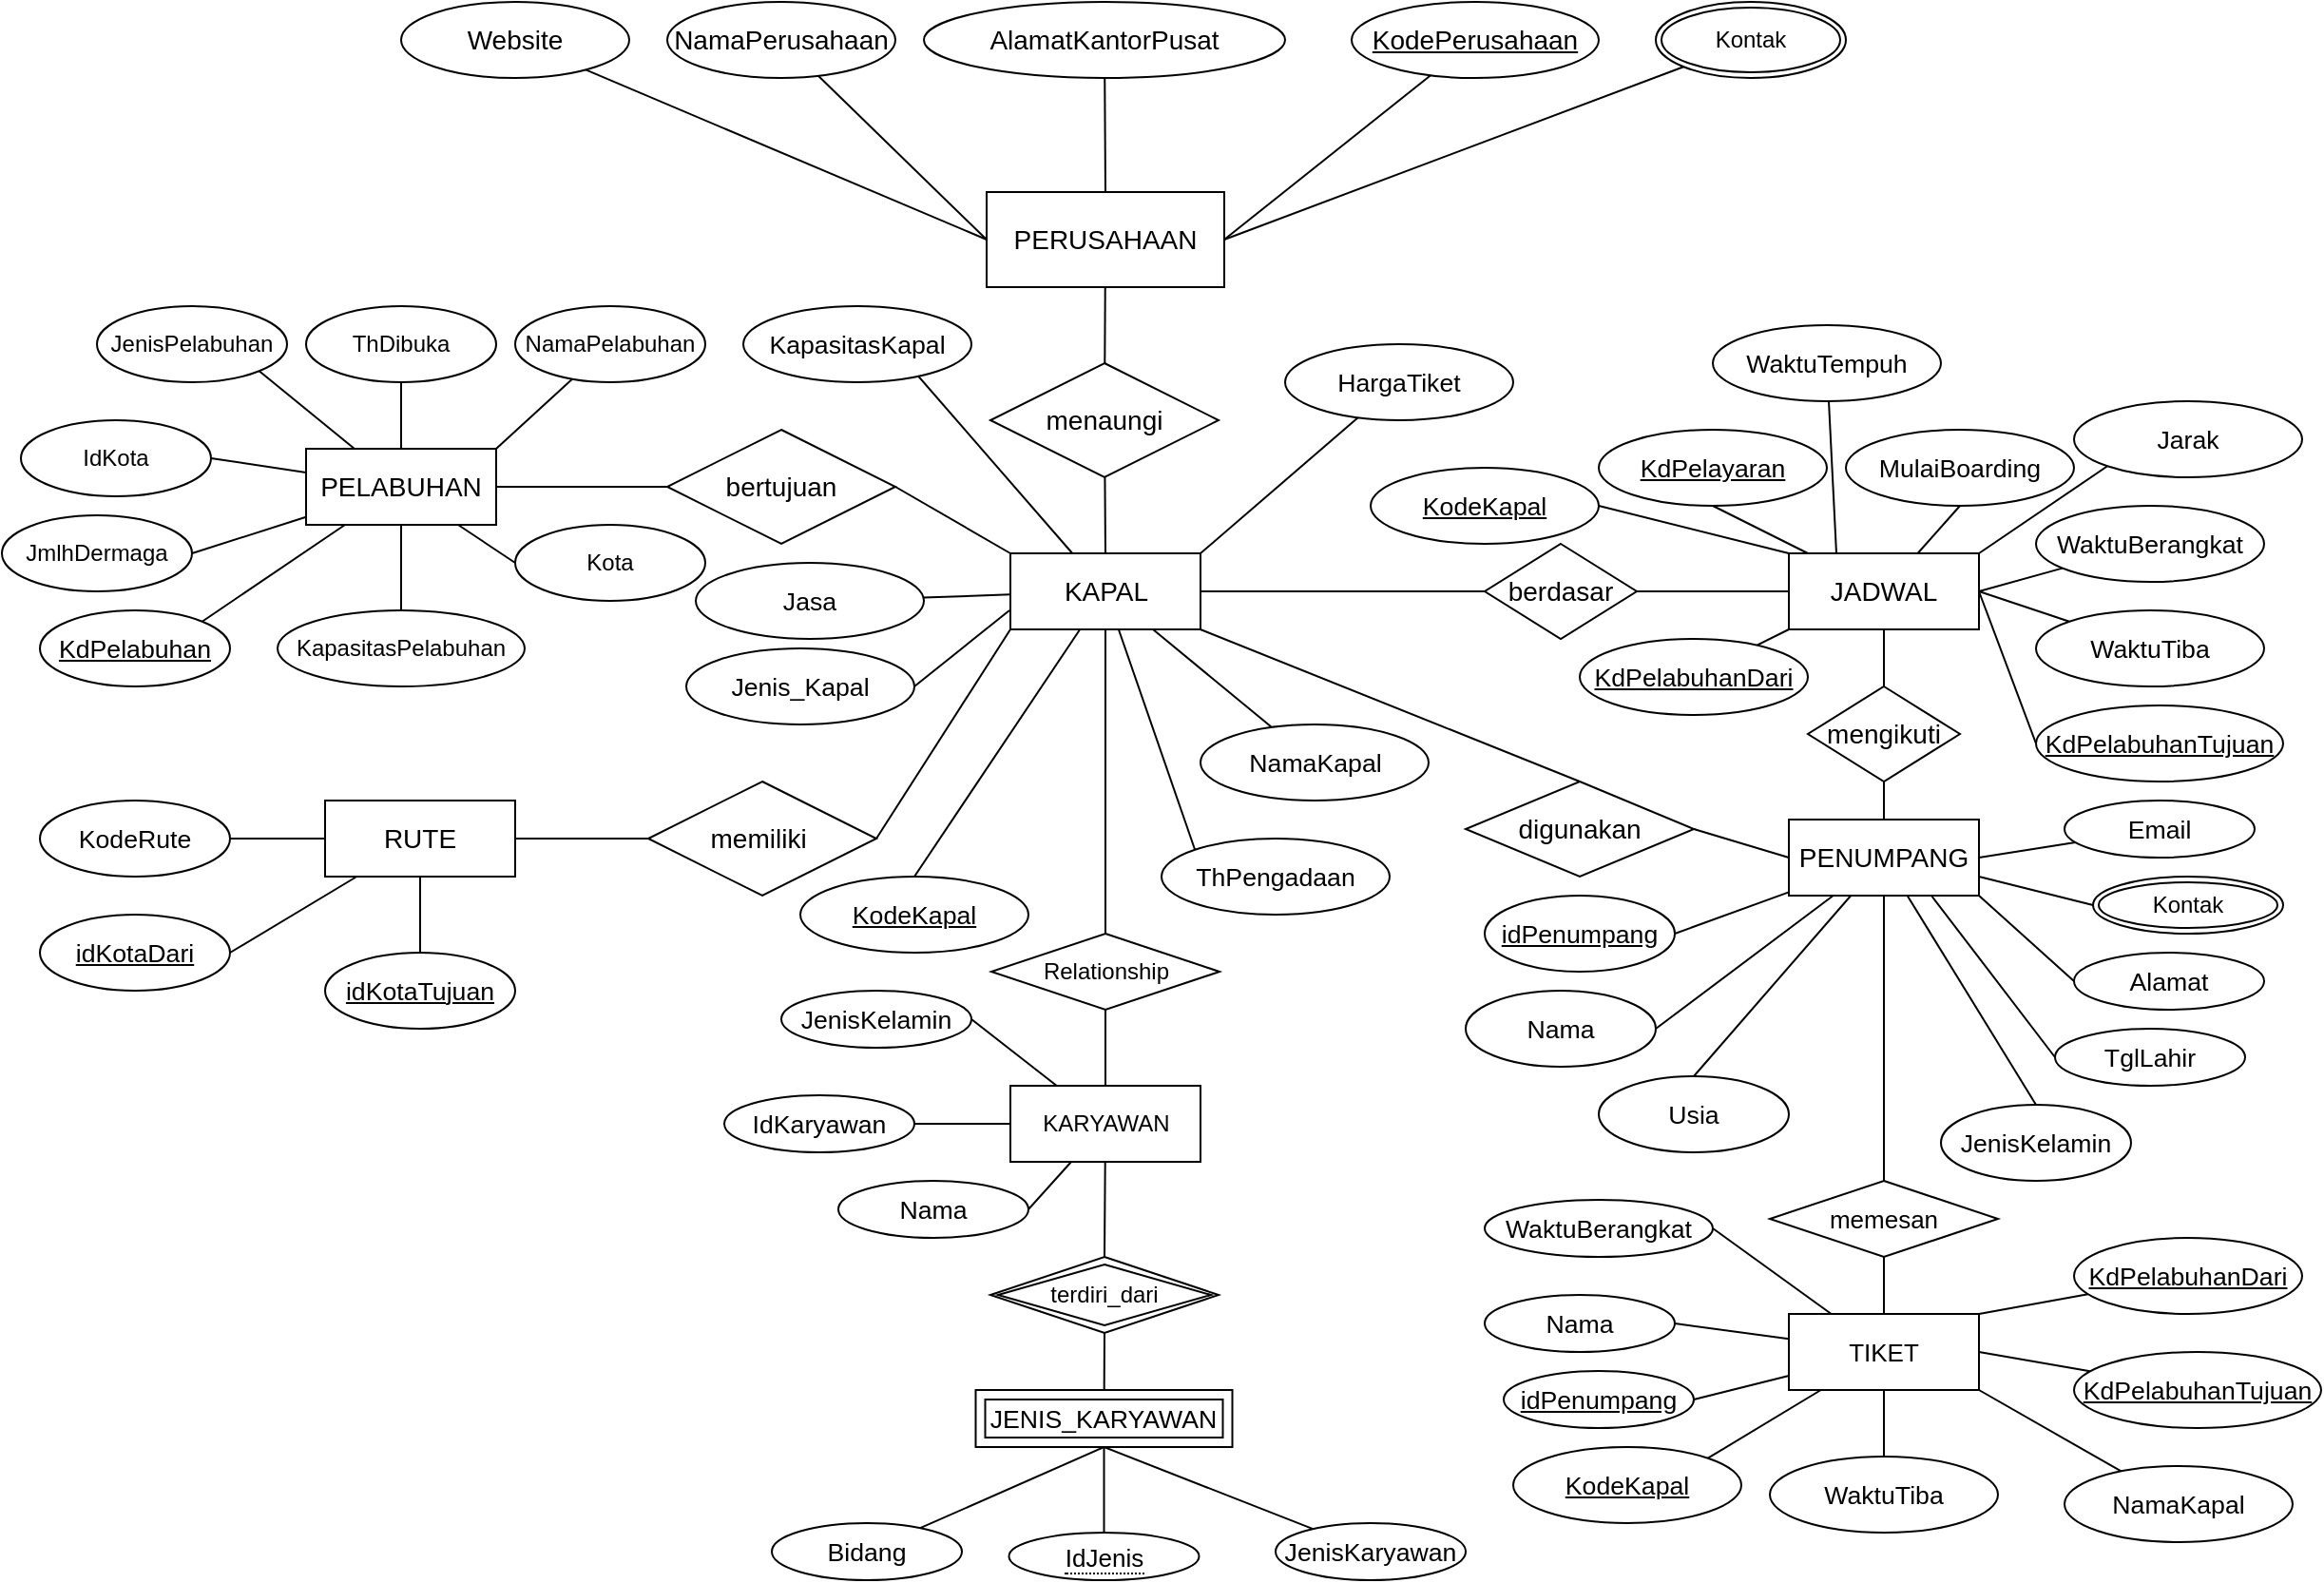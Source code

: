 <mxfile version="15.5.9" type="google"><diagram id="R2lEEEUBdFMjLlhIrx00" name="Page-1"><mxGraphModel dx="1221" dy="681" grid="1" gridSize="10" guides="1" tooltips="1" connect="1" arrows="1" fold="1" page="1" pageScale="1" pageWidth="1600" pageHeight="900" math="0" shadow="0" extFonts="Permanent Marker^https://fonts.googleapis.com/css?family=Permanent+Marker"><root><mxCell id="0"/><mxCell id="1" parent="0"/><mxCell id="ZtiYp44dpk-Gx6rcu0-6-1" value="&lt;font style=&quot;font-size: 14px&quot;&gt;PERUSAHAAN&lt;/font&gt;" style="rounded=0;whiteSpace=wrap;html=1;" parent="1" vertex="1"><mxGeometry x="738" y="160" width="125" height="50" as="geometry"/></mxCell><mxCell id="ZtiYp44dpk-Gx6rcu0-6-23" style="edgeStyle=none;rounded=0;orthogonalLoop=1;jettySize=auto;html=1;entryX=0;entryY=0.5;entryDx=0;entryDy=0;fontSize=14;endArrow=none;endFill=0;" parent="1" source="ZtiYp44dpk-Gx6rcu0-6-3" target="ZtiYp44dpk-Gx6rcu0-6-1" edge="1"><mxGeometry relative="1" as="geometry"/></mxCell><mxCell id="ZtiYp44dpk-Gx6rcu0-6-3" value="NamaPerusahaan" style="ellipse;whiteSpace=wrap;html=1;align=center;fontSize=14;" parent="1" vertex="1"><mxGeometry x="570" y="60" width="120" height="40" as="geometry"/></mxCell><mxCell id="ZtiYp44dpk-Gx6rcu0-6-24" style="edgeStyle=none;rounded=0;orthogonalLoop=1;jettySize=auto;html=1;entryX=0.5;entryY=0;entryDx=0;entryDy=0;fontSize=14;endArrow=none;endFill=0;" parent="1" source="ZtiYp44dpk-Gx6rcu0-6-4" target="ZtiYp44dpk-Gx6rcu0-6-1" edge="1"><mxGeometry relative="1" as="geometry"/></mxCell><mxCell id="ZtiYp44dpk-Gx6rcu0-6-4" value="AlamatKantorPusat" style="ellipse;whiteSpace=wrap;html=1;align=center;fontSize=14;" parent="1" vertex="1"><mxGeometry x="705" y="60" width="190" height="40" as="geometry"/></mxCell><mxCell id="ZtiYp44dpk-Gx6rcu0-6-22" style="edgeStyle=none;rounded=0;orthogonalLoop=1;jettySize=auto;html=1;entryX=0;entryY=0.5;entryDx=0;entryDy=0;fontSize=14;endArrow=none;endFill=0;" parent="1" source="ZtiYp44dpk-Gx6rcu0-6-7" target="ZtiYp44dpk-Gx6rcu0-6-1" edge="1"><mxGeometry relative="1" as="geometry"/></mxCell><mxCell id="ZtiYp44dpk-Gx6rcu0-6-7" value="Website" style="ellipse;whiteSpace=wrap;html=1;align=center;fontSize=14;" parent="1" vertex="1"><mxGeometry x="430" y="60" width="120" height="40" as="geometry"/></mxCell><mxCell id="R66k9_9Ca0j4RghHPbbb-3" style="rounded=0;orthogonalLoop=1;jettySize=auto;html=1;entryX=1;entryY=0.5;entryDx=0;entryDy=0;endArrow=none;endFill=0;exitX=0;exitY=1;exitDx=0;exitDy=0;" edge="1" parent="1" source="R66k9_9Ca0j4RghHPbbb-89" target="ZtiYp44dpk-Gx6rcu0-6-1"><mxGeometry relative="1" as="geometry"><mxPoint x="1091.236" y="95.266" as="sourcePoint"/></mxGeometry></mxCell><mxCell id="ZtiYp44dpk-Gx6rcu0-6-28" style="edgeStyle=none;rounded=0;orthogonalLoop=1;jettySize=auto;html=1;entryX=1;entryY=0.5;entryDx=0;entryDy=0;fontSize=14;endArrow=none;endFill=0;" parent="1" source="ZtiYp44dpk-Gx6rcu0-6-12" target="ZtiYp44dpk-Gx6rcu0-6-1" edge="1"><mxGeometry relative="1" as="geometry"/></mxCell><mxCell id="ZtiYp44dpk-Gx6rcu0-6-12" value="KodePerusahaan" style="ellipse;whiteSpace=wrap;html=1;align=center;fontStyle=4;fontSize=14;" parent="1" vertex="1"><mxGeometry x="930" y="60" width="130" height="40" as="geometry"/></mxCell><mxCell id="ZtiYp44dpk-Gx6rcu0-6-30" value="" style="edgeStyle=none;rounded=0;orthogonalLoop=1;jettySize=auto;html=1;fontSize=14;endArrow=none;endFill=0;" parent="1" source="ZtiYp44dpk-Gx6rcu0-6-29" target="ZtiYp44dpk-Gx6rcu0-6-1" edge="1"><mxGeometry relative="1" as="geometry"/></mxCell><mxCell id="ZtiYp44dpk-Gx6rcu0-6-32" style="edgeStyle=none;rounded=0;orthogonalLoop=1;jettySize=auto;html=1;entryX=0.5;entryY=0;entryDx=0;entryDy=0;fontSize=14;endArrow=none;endFill=0;" parent="1" source="ZtiYp44dpk-Gx6rcu0-6-29" target="ZtiYp44dpk-Gx6rcu0-6-31" edge="1"><mxGeometry relative="1" as="geometry"/></mxCell><mxCell id="ZtiYp44dpk-Gx6rcu0-6-29" value="menaungi" style="shape=rhombus;perimeter=rhombusPerimeter;whiteSpace=wrap;html=1;align=center;fontSize=14;" parent="1" vertex="1"><mxGeometry x="740" y="250" width="120" height="60" as="geometry"/></mxCell><mxCell id="ZtiYp44dpk-Gx6rcu0-6-45" value="" style="edgeStyle=none;rounded=0;orthogonalLoop=1;jettySize=auto;html=1;fontSize=14;endArrow=none;endFill=0;" parent="1" source="ZtiYp44dpk-Gx6rcu0-6-31" target="ZtiYp44dpk-Gx6rcu0-6-44" edge="1"><mxGeometry relative="1" as="geometry"/></mxCell><mxCell id="ZtiYp44dpk-Gx6rcu0-6-51" style="edgeStyle=none;rounded=0;orthogonalLoop=1;jettySize=auto;html=1;entryX=1;entryY=0.5;entryDx=0;entryDy=0;fontSize=14;endArrow=none;endFill=0;exitX=0;exitY=0;exitDx=0;exitDy=0;" parent="1" source="ZtiYp44dpk-Gx6rcu0-6-31" target="ZtiYp44dpk-Gx6rcu0-6-49" edge="1"><mxGeometry relative="1" as="geometry"/></mxCell><mxCell id="ZtiYp44dpk-Gx6rcu0-6-60" style="edgeStyle=none;rounded=0;orthogonalLoop=1;jettySize=auto;html=1;fontSize=14;endArrow=none;endFill=0;entryX=1;entryY=0.5;entryDx=0;entryDy=0;exitX=0;exitY=1;exitDx=0;exitDy=0;" parent="1" source="ZtiYp44dpk-Gx6rcu0-6-31" target="ZtiYp44dpk-Gx6rcu0-6-59" edge="1"><mxGeometry relative="1" as="geometry"/></mxCell><mxCell id="R66k9_9Ca0j4RghHPbbb-81" style="edgeStyle=none;rounded=0;orthogonalLoop=1;jettySize=auto;html=1;entryX=0.5;entryY=0;entryDx=0;entryDy=0;endArrow=none;endFill=0;" edge="1" parent="1" source="ZtiYp44dpk-Gx6rcu0-6-31" target="R66k9_9Ca0j4RghHPbbb-69"><mxGeometry relative="1" as="geometry"/></mxCell><mxCell id="R66k9_9Ca0j4RghHPbbb-83" style="edgeStyle=none;rounded=0;orthogonalLoop=1;jettySize=auto;html=1;entryX=1;entryY=0.5;entryDx=0;entryDy=0;endArrow=none;endFill=0;" edge="1" parent="1" target="R66k9_9Ca0j4RghHPbbb-73"><mxGeometry relative="1" as="geometry"><mxPoint x="750" y="380" as="sourcePoint"/></mxGeometry></mxCell><mxCell id="R66k9_9Ca0j4RghHPbbb-84" style="edgeStyle=none;rounded=0;orthogonalLoop=1;jettySize=auto;html=1;entryX=0;entryY=0;entryDx=0;entryDy=0;endArrow=none;endFill=0;" edge="1" parent="1" source="ZtiYp44dpk-Gx6rcu0-6-31" target="R66k9_9Ca0j4RghHPbbb-76"><mxGeometry relative="1" as="geometry"/></mxCell><mxCell id="R66k9_9Ca0j4RghHPbbb-85" style="edgeStyle=none;rounded=0;orthogonalLoop=1;jettySize=auto;html=1;entryX=0.5;entryY=0;entryDx=0;entryDy=0;endArrow=none;endFill=0;" edge="1" parent="1" source="ZtiYp44dpk-Gx6rcu0-6-31" target="R66k9_9Ca0j4RghHPbbb-74"><mxGeometry relative="1" as="geometry"/></mxCell><mxCell id="R66k9_9Ca0j4RghHPbbb-95" style="edgeStyle=none;rounded=0;orthogonalLoop=1;jettySize=auto;html=1;entryX=0.5;entryY=0;entryDx=0;entryDy=0;endArrow=none;endFill=0;" edge="1" parent="1" source="ZtiYp44dpk-Gx6rcu0-6-31" target="R66k9_9Ca0j4RghHPbbb-94"><mxGeometry relative="1" as="geometry"/></mxCell><mxCell id="ZtiYp44dpk-Gx6rcu0-6-31" value="KAPAL" style="whiteSpace=wrap;html=1;align=center;fontSize=14;" parent="1" vertex="1"><mxGeometry x="750.5" y="350" width="100" height="40" as="geometry"/></mxCell><mxCell id="lkzyA7LQUkiS9HpAzsOZ-3" style="edgeStyle=orthogonalEdgeStyle;rounded=0;orthogonalLoop=1;jettySize=auto;html=1;entryX=0.5;entryY=0;entryDx=0;entryDy=0;endArrow=none;endFill=0;" parent="1" source="ZtiYp44dpk-Gx6rcu0-6-33" target="lkzyA7LQUkiS9HpAzsOZ-1" edge="1"><mxGeometry relative="1" as="geometry"/></mxCell><mxCell id="R66k9_9Ca0j4RghHPbbb-34" style="edgeStyle=none;rounded=0;orthogonalLoop=1;jettySize=auto;html=1;entryX=0.5;entryY=1;entryDx=0;entryDy=0;endArrow=none;endFill=0;" edge="1" parent="1" source="ZtiYp44dpk-Gx6rcu0-6-33" target="R66k9_9Ca0j4RghHPbbb-29"><mxGeometry relative="1" as="geometry"/></mxCell><mxCell id="R66k9_9Ca0j4RghHPbbb-38" style="edgeStyle=none;rounded=0;orthogonalLoop=1;jettySize=auto;html=1;entryX=0.5;entryY=1;entryDx=0;entryDy=0;endArrow=none;endFill=0;" edge="1" parent="1" source="ZtiYp44dpk-Gx6rcu0-6-33" target="R66k9_9Ca0j4RghHPbbb-30"><mxGeometry relative="1" as="geometry"/></mxCell><mxCell id="R66k9_9Ca0j4RghHPbbb-45" style="edgeStyle=none;rounded=0;orthogonalLoop=1;jettySize=auto;html=1;endArrow=none;endFill=0;exitX=0.25;exitY=0;exitDx=0;exitDy=0;" edge="1" parent="1" source="ZtiYp44dpk-Gx6rcu0-6-33" target="R66k9_9Ca0j4RghHPbbb-44"><mxGeometry relative="1" as="geometry"/></mxCell><mxCell id="ZtiYp44dpk-Gx6rcu0-6-33" value="JADWAL" style="whiteSpace=wrap;html=1;align=center;fontSize=14;" parent="1" vertex="1"><mxGeometry x="1160" y="350" width="100" height="40" as="geometry"/></mxCell><mxCell id="ZtiYp44dpk-Gx6rcu0-6-46" style="edgeStyle=none;rounded=0;orthogonalLoop=1;jettySize=auto;html=1;entryX=0;entryY=0.5;entryDx=0;entryDy=0;fontSize=14;endArrow=none;endFill=0;" parent="1" source="ZtiYp44dpk-Gx6rcu0-6-44" target="ZtiYp44dpk-Gx6rcu0-6-33" edge="1"><mxGeometry relative="1" as="geometry"/></mxCell><mxCell id="ZtiYp44dpk-Gx6rcu0-6-44" value="berdasar" style="rhombus;whiteSpace=wrap;html=1;fontSize=14;" parent="1" vertex="1"><mxGeometry x="1000" y="345" width="80" height="50" as="geometry"/></mxCell><mxCell id="ZtiYp44dpk-Gx6rcu0-6-52" style="edgeStyle=none;rounded=0;orthogonalLoop=1;jettySize=auto;html=1;entryX=0;entryY=0.5;entryDx=0;entryDy=0;fontSize=14;endArrow=none;endFill=0;" parent="1" source="ZtiYp44dpk-Gx6rcu0-6-48" target="ZtiYp44dpk-Gx6rcu0-6-49" edge="1"><mxGeometry relative="1" as="geometry"/></mxCell><mxCell id="R66k9_9Ca0j4RghHPbbb-13" style="edgeStyle=none;rounded=0;orthogonalLoop=1;jettySize=auto;html=1;entryX=0.5;entryY=1;entryDx=0;entryDy=0;endArrow=none;endFill=0;" edge="1" parent="1" source="ZtiYp44dpk-Gx6rcu0-6-48" target="R66k9_9Ca0j4RghHPbbb-6"><mxGeometry relative="1" as="geometry"/></mxCell><mxCell id="R66k9_9Ca0j4RghHPbbb-14" style="edgeStyle=none;rounded=0;orthogonalLoop=1;jettySize=auto;html=1;entryX=1;entryY=1;entryDx=0;entryDy=0;endArrow=none;endFill=0;" edge="1" parent="1" source="ZtiYp44dpk-Gx6rcu0-6-48" target="R66k9_9Ca0j4RghHPbbb-7"><mxGeometry relative="1" as="geometry"/></mxCell><mxCell id="R66k9_9Ca0j4RghHPbbb-15" style="edgeStyle=none;rounded=0;orthogonalLoop=1;jettySize=auto;html=1;entryX=1;entryY=0.5;entryDx=0;entryDy=0;endArrow=none;endFill=0;" edge="1" parent="1" source="ZtiYp44dpk-Gx6rcu0-6-48" target="R66k9_9Ca0j4RghHPbbb-8"><mxGeometry relative="1" as="geometry"/></mxCell><mxCell id="R66k9_9Ca0j4RghHPbbb-16" style="edgeStyle=none;rounded=0;orthogonalLoop=1;jettySize=auto;html=1;entryX=1;entryY=0.5;entryDx=0;entryDy=0;endArrow=none;endFill=0;" edge="1" parent="1" source="ZtiYp44dpk-Gx6rcu0-6-48" target="R66k9_9Ca0j4RghHPbbb-9"><mxGeometry relative="1" as="geometry"/></mxCell><mxCell id="R66k9_9Ca0j4RghHPbbb-18" style="edgeStyle=none;rounded=0;orthogonalLoop=1;jettySize=auto;html=1;entryX=0;entryY=0.5;entryDx=0;entryDy=0;endArrow=none;endFill=0;" edge="1" parent="1" source="ZtiYp44dpk-Gx6rcu0-6-48" target="R66k9_9Ca0j4RghHPbbb-12"><mxGeometry relative="1" as="geometry"/></mxCell><mxCell id="R66k9_9Ca0j4RghHPbbb-21" style="edgeStyle=none;rounded=0;orthogonalLoop=1;jettySize=auto;html=1;entryX=1;entryY=0;entryDx=0;entryDy=0;endArrow=none;endFill=0;" edge="1" parent="1" source="ZtiYp44dpk-Gx6rcu0-6-48" target="R66k9_9Ca0j4RghHPbbb-20"><mxGeometry relative="1" as="geometry"/></mxCell><mxCell id="ZtiYp44dpk-Gx6rcu0-6-48" value="PELABUHAN" style="whiteSpace=wrap;html=1;align=center;fontSize=14;" parent="1" vertex="1"><mxGeometry x="380" y="295" width="100" height="40" as="geometry"/></mxCell><mxCell id="ZtiYp44dpk-Gx6rcu0-6-49" value="bertujuan" style="shape=rhombus;perimeter=rhombusPerimeter;whiteSpace=wrap;html=1;align=center;fontSize=14;" parent="1" vertex="1"><mxGeometry x="570" y="285" width="120" height="60" as="geometry"/></mxCell><mxCell id="ZtiYp44dpk-Gx6rcu0-6-56" style="edgeStyle=none;rounded=0;orthogonalLoop=1;jettySize=auto;html=1;entryX=1;entryY=0.5;entryDx=0;entryDy=0;fontSize=14;endArrow=none;endFill=0;exitX=0;exitY=0.5;exitDx=0;exitDy=0;" parent="1" source="ZtiYp44dpk-Gx6rcu0-6-53" target="ZtiYp44dpk-Gx6rcu0-6-55" edge="1"><mxGeometry relative="1" as="geometry"><mxPoint x="990" y="470" as="sourcePoint"/></mxGeometry></mxCell><mxCell id="R66k9_9Ca0j4RghHPbbb-50" style="edgeStyle=none;rounded=0;orthogonalLoop=1;jettySize=auto;html=1;entryX=1;entryY=0.5;entryDx=0;entryDy=0;endArrow=none;endFill=0;" edge="1" parent="1" source="ZtiYp44dpk-Gx6rcu0-6-53" target="R66k9_9Ca0j4RghHPbbb-49"><mxGeometry relative="1" as="geometry"/></mxCell><mxCell id="R66k9_9Ca0j4RghHPbbb-61" style="edgeStyle=none;rounded=0;orthogonalLoop=1;jettySize=auto;html=1;entryX=1;entryY=0.5;entryDx=0;entryDy=0;endArrow=none;endFill=0;" edge="1" parent="1" source="ZtiYp44dpk-Gx6rcu0-6-53" target="R66k9_9Ca0j4RghHPbbb-51"><mxGeometry relative="1" as="geometry"/></mxCell><mxCell id="R66k9_9Ca0j4RghHPbbb-62" style="edgeStyle=none;rounded=0;orthogonalLoop=1;jettySize=auto;html=1;entryX=0.5;entryY=0;entryDx=0;entryDy=0;endArrow=none;endFill=0;" edge="1" parent="1" source="ZtiYp44dpk-Gx6rcu0-6-53" target="R66k9_9Ca0j4RghHPbbb-58"><mxGeometry relative="1" as="geometry"/></mxCell><mxCell id="R66k9_9Ca0j4RghHPbbb-63" style="edgeStyle=none;rounded=0;orthogonalLoop=1;jettySize=auto;html=1;entryX=0.5;entryY=0;entryDx=0;entryDy=0;endArrow=none;endFill=0;" edge="1" parent="1" source="ZtiYp44dpk-Gx6rcu0-6-53" target="R66k9_9Ca0j4RghHPbbb-57"><mxGeometry relative="1" as="geometry"/></mxCell><mxCell id="R66k9_9Ca0j4RghHPbbb-120" style="edgeStyle=none;rounded=0;orthogonalLoop=1;jettySize=auto;html=1;entryX=0.5;entryY=0;entryDx=0;entryDy=0;fontSize=13;endArrow=none;endFill=0;" edge="1" parent="1" source="ZtiYp44dpk-Gx6rcu0-6-53" target="R66k9_9Ca0j4RghHPbbb-116"><mxGeometry relative="1" as="geometry"/></mxCell><mxCell id="ZtiYp44dpk-Gx6rcu0-6-53" value="PENUMPANG" style="whiteSpace=wrap;html=1;align=center;fontSize=14;" parent="1" vertex="1"><mxGeometry x="1160" y="490" width="100" height="40" as="geometry"/></mxCell><mxCell id="ZtiYp44dpk-Gx6rcu0-6-57" value="" style="edgeStyle=none;rounded=0;orthogonalLoop=1;jettySize=auto;html=1;fontSize=14;endArrow=none;endFill=0;exitX=0.5;exitY=0;exitDx=0;exitDy=0;" parent="1" source="ZtiYp44dpk-Gx6rcu0-6-55" target="ZtiYp44dpk-Gx6rcu0-6-31" edge="1"><mxGeometry relative="1" as="geometry"/></mxCell><mxCell id="ZtiYp44dpk-Gx6rcu0-6-55" value="digunakan" style="shape=rhombus;perimeter=rhombusPerimeter;whiteSpace=wrap;html=1;align=center;fontSize=14;" parent="1" vertex="1"><mxGeometry x="990" y="470" width="120" height="50" as="geometry"/></mxCell><mxCell id="ZtiYp44dpk-Gx6rcu0-6-62" style="edgeStyle=none;rounded=0;orthogonalLoop=1;jettySize=auto;html=1;fontSize=14;endArrow=none;endFill=0;" parent="1" source="ZtiYp44dpk-Gx6rcu0-6-59" target="ZtiYp44dpk-Gx6rcu0-6-61" edge="1"><mxGeometry relative="1" as="geometry"/></mxCell><mxCell id="ZtiYp44dpk-Gx6rcu0-6-59" value="memiliki&amp;nbsp;" style="shape=rhombus;perimeter=rhombusPerimeter;whiteSpace=wrap;html=1;align=center;fontSize=14;" parent="1" vertex="1"><mxGeometry x="560" y="470" width="120" height="60" as="geometry"/></mxCell><mxCell id="R66k9_9Ca0j4RghHPbbb-25" style="edgeStyle=none;rounded=0;orthogonalLoop=1;jettySize=auto;html=1;entryX=1;entryY=0.5;entryDx=0;entryDy=0;endArrow=none;endFill=0;" edge="1" parent="1" source="ZtiYp44dpk-Gx6rcu0-6-61" target="R66k9_9Ca0j4RghHPbbb-24"><mxGeometry relative="1" as="geometry"/></mxCell><mxCell id="ZtiYp44dpk-Gx6rcu0-6-61" value="RUTE" style="whiteSpace=wrap;html=1;align=center;fontSize=14;" parent="1" vertex="1"><mxGeometry x="390" y="480" width="100" height="40" as="geometry"/></mxCell><mxCell id="lkzyA7LQUkiS9HpAzsOZ-2" style="rounded=0;orthogonalLoop=1;jettySize=auto;html=1;entryX=0.5;entryY=0;entryDx=0;entryDy=0;endArrow=none;endFill=0;" parent="1" source="lkzyA7LQUkiS9HpAzsOZ-1" target="ZtiYp44dpk-Gx6rcu0-6-53" edge="1"><mxGeometry relative="1" as="geometry"/></mxCell><mxCell id="lkzyA7LQUkiS9HpAzsOZ-1" value="mengikuti" style="rhombus;whiteSpace=wrap;html=1;fontSize=14;" parent="1" vertex="1"><mxGeometry x="1170" y="420" width="80" height="50" as="geometry"/></mxCell><mxCell id="R66k9_9Ca0j4RghHPbbb-19" style="edgeStyle=none;rounded=0;orthogonalLoop=1;jettySize=auto;html=1;entryX=1;entryY=0;entryDx=0;entryDy=0;endArrow=none;endFill=0;" edge="1" parent="1" source="R66k9_9Ca0j4RghHPbbb-5" target="ZtiYp44dpk-Gx6rcu0-6-48"><mxGeometry relative="1" as="geometry"/></mxCell><mxCell id="R66k9_9Ca0j4RghHPbbb-5" value="NamaPelabuhan" style="ellipse;whiteSpace=wrap;html=1;align=center;" vertex="1" parent="1"><mxGeometry x="490" y="220" width="100" height="40" as="geometry"/></mxCell><mxCell id="R66k9_9Ca0j4RghHPbbb-6" value="ThDibuka" style="ellipse;whiteSpace=wrap;html=1;align=center;" vertex="1" parent="1"><mxGeometry x="380" y="220" width="100" height="40" as="geometry"/></mxCell><mxCell id="R66k9_9Ca0j4RghHPbbb-7" value="JenisPelabuhan" style="ellipse;whiteSpace=wrap;html=1;align=center;" vertex="1" parent="1"><mxGeometry x="270" y="220" width="100" height="40" as="geometry"/></mxCell><mxCell id="R66k9_9Ca0j4RghHPbbb-8" value="IdKota" style="ellipse;whiteSpace=wrap;html=1;align=center;" vertex="1" parent="1"><mxGeometry x="230" y="280" width="100" height="40" as="geometry"/></mxCell><mxCell id="R66k9_9Ca0j4RghHPbbb-9" value="JmlhDermaga" style="ellipse;whiteSpace=wrap;html=1;align=center;" vertex="1" parent="1"><mxGeometry x="220" y="330" width="100" height="40" as="geometry"/></mxCell><mxCell id="R66k9_9Ca0j4RghHPbbb-17" style="edgeStyle=none;rounded=0;orthogonalLoop=1;jettySize=auto;html=1;entryX=0.5;entryY=1;entryDx=0;entryDy=0;endArrow=none;endFill=0;" edge="1" parent="1" source="R66k9_9Ca0j4RghHPbbb-10" target="ZtiYp44dpk-Gx6rcu0-6-48"><mxGeometry relative="1" as="geometry"/></mxCell><mxCell id="R66k9_9Ca0j4RghHPbbb-10" value="KapasitasPelabuhan" style="ellipse;whiteSpace=wrap;html=1;align=center;" vertex="1" parent="1"><mxGeometry x="365" y="380" width="130" height="40" as="geometry"/></mxCell><mxCell id="R66k9_9Ca0j4RghHPbbb-12" value="Kota" style="ellipse;whiteSpace=wrap;html=1;align=center;" vertex="1" parent="1"><mxGeometry x="490" y="335" width="100" height="40" as="geometry"/></mxCell><mxCell id="R66k9_9Ca0j4RghHPbbb-20" value="&lt;span style=&quot;font-size: 10pt ; font-family: &amp;#34;arial&amp;#34;&quot;&gt;KdPelabuhan&lt;/span&gt;" style="ellipse;whiteSpace=wrap;html=1;align=center;fontStyle=4;" vertex="1" parent="1"><mxGeometry x="240" y="380" width="100" height="40" as="geometry"/></mxCell><mxCell id="R66k9_9Ca0j4RghHPbbb-23" style="edgeStyle=none;rounded=0;orthogonalLoop=1;jettySize=auto;html=1;entryX=0;entryY=0.5;entryDx=0;entryDy=0;endArrow=none;endFill=0;" edge="1" parent="1" source="R66k9_9Ca0j4RghHPbbb-22" target="ZtiYp44dpk-Gx6rcu0-6-61"><mxGeometry relative="1" as="geometry"/></mxCell><mxCell id="R66k9_9Ca0j4RghHPbbb-22" value="&lt;span style=&quot;font-size: 10pt ; font-family: &amp;#34;arial&amp;#34;&quot;&gt;KodeRute&lt;/span&gt;" style="ellipse;whiteSpace=wrap;html=1;align=center;" vertex="1" parent="1"><mxGeometry x="240" y="480" width="100" height="40" as="geometry"/></mxCell><mxCell id="R66k9_9Ca0j4RghHPbbb-24" value="&lt;span style=&quot;font-size: 10pt ; font-family: &amp;#34;arial&amp;#34;&quot;&gt;&lt;u&gt;idKotaDari&lt;/u&gt;&lt;/span&gt;" style="ellipse;whiteSpace=wrap;html=1;align=center;" vertex="1" parent="1"><mxGeometry x="240" y="540" width="100" height="40" as="geometry"/></mxCell><mxCell id="R66k9_9Ca0j4RghHPbbb-27" value="" style="edgeStyle=none;rounded=0;orthogonalLoop=1;jettySize=auto;html=1;endArrow=none;endFill=0;" edge="1" parent="1" source="R66k9_9Ca0j4RghHPbbb-26" target="ZtiYp44dpk-Gx6rcu0-6-61"><mxGeometry relative="1" as="geometry"/></mxCell><mxCell id="R66k9_9Ca0j4RghHPbbb-26" value="&lt;span style=&quot;font-size: 10pt ; font-family: &amp;#34;arial&amp;#34;&quot;&gt;&lt;u&gt;idKotaTujuan&lt;/u&gt;&lt;/span&gt;" style="ellipse;whiteSpace=wrap;html=1;align=center;" vertex="1" parent="1"><mxGeometry x="390" y="560" width="100" height="40" as="geometry"/></mxCell><mxCell id="R66k9_9Ca0j4RghHPbbb-28" style="edgeStyle=none;rounded=0;orthogonalLoop=1;jettySize=auto;html=1;exitX=1;exitY=0;exitDx=0;exitDy=0;endArrow=none;endFill=0;" edge="1" parent="1" source="lkzyA7LQUkiS9HpAzsOZ-1" target="lkzyA7LQUkiS9HpAzsOZ-1"><mxGeometry relative="1" as="geometry"/></mxCell><mxCell id="R66k9_9Ca0j4RghHPbbb-29" value="&lt;span style=&quot;font-size: 10pt ; font-family: &amp;#34;arial&amp;#34;&quot;&gt;&lt;u&gt;KdPelayaran&lt;/u&gt;&lt;/span&gt;" style="ellipse;whiteSpace=wrap;html=1;align=center;fontSize=14;" vertex="1" parent="1"><mxGeometry x="1060" y="285" width="120" height="40" as="geometry"/></mxCell><mxCell id="R66k9_9Ca0j4RghHPbbb-30" value="&lt;span style=&quot;font-size: 10pt ; font-family: &amp;#34;arial&amp;#34;&quot;&gt;MulaiBoarding&lt;/span&gt;" style="ellipse;whiteSpace=wrap;html=1;align=center;fontSize=14;" vertex="1" parent="1"><mxGeometry x="1190" y="285" width="120" height="40" as="geometry"/></mxCell><mxCell id="R66k9_9Ca0j4RghHPbbb-39" style="edgeStyle=none;rounded=0;orthogonalLoop=1;jettySize=auto;html=1;entryX=1;entryY=0.5;entryDx=0;entryDy=0;endArrow=none;endFill=0;" edge="1" parent="1" source="R66k9_9Ca0j4RghHPbbb-31" target="ZtiYp44dpk-Gx6rcu0-6-33"><mxGeometry relative="1" as="geometry"/></mxCell><mxCell id="R66k9_9Ca0j4RghHPbbb-31" value="&lt;span style=&quot;font-size: 10pt ; font-family: &amp;#34;arial&amp;#34;&quot;&gt;WaktuBerangkat&lt;/span&gt;" style="ellipse;whiteSpace=wrap;html=1;align=center;fontSize=14;" vertex="1" parent="1"><mxGeometry x="1290" y="325" width="120" height="40" as="geometry"/></mxCell><mxCell id="R66k9_9Ca0j4RghHPbbb-40" style="edgeStyle=none;rounded=0;orthogonalLoop=1;jettySize=auto;html=1;entryX=1;entryY=0.5;entryDx=0;entryDy=0;endArrow=none;endFill=0;" edge="1" parent="1" source="R66k9_9Ca0j4RghHPbbb-32" target="ZtiYp44dpk-Gx6rcu0-6-33"><mxGeometry relative="1" as="geometry"/></mxCell><mxCell id="R66k9_9Ca0j4RghHPbbb-32" value="&lt;span style=&quot;font-size: 10pt ; font-family: &amp;#34;arial&amp;#34;&quot;&gt;WaktuTiba&lt;/span&gt;" style="ellipse;whiteSpace=wrap;html=1;align=center;fontSize=14;" vertex="1" parent="1"><mxGeometry x="1290" y="380" width="120" height="40" as="geometry"/></mxCell><mxCell id="R66k9_9Ca0j4RghHPbbb-42" style="edgeStyle=none;rounded=0;orthogonalLoop=1;jettySize=auto;html=1;entryX=0;entryY=1;entryDx=0;entryDy=0;endArrow=none;endFill=0;" edge="1" parent="1" source="R66k9_9Ca0j4RghHPbbb-33" target="ZtiYp44dpk-Gx6rcu0-6-33"><mxGeometry relative="1" as="geometry"/></mxCell><mxCell id="R66k9_9Ca0j4RghHPbbb-33" value="&lt;span style=&quot;font-size: 10pt ; font-family: &amp;#34;arial&amp;#34;&quot;&gt;&lt;u&gt;KdPelabuhanDari&lt;/u&gt;&lt;/span&gt;" style="ellipse;whiteSpace=wrap;html=1;align=center;fontSize=14;" vertex="1" parent="1"><mxGeometry x="1050" y="395" width="120" height="40" as="geometry"/></mxCell><mxCell id="R66k9_9Ca0j4RghHPbbb-41" style="edgeStyle=none;rounded=0;orthogonalLoop=1;jettySize=auto;html=1;entryX=1;entryY=0.5;entryDx=0;entryDy=0;endArrow=none;endFill=0;exitX=0;exitY=0.5;exitDx=0;exitDy=0;" edge="1" parent="1" source="R66k9_9Ca0j4RghHPbbb-35" target="ZtiYp44dpk-Gx6rcu0-6-33"><mxGeometry relative="1" as="geometry"/></mxCell><mxCell id="R66k9_9Ca0j4RghHPbbb-35" value="&lt;span style=&quot;font-size: 10pt ; font-family: &amp;#34;arial&amp;#34;&quot;&gt;&lt;u&gt;KdPelabuhanTujuan&lt;/u&gt;&lt;/span&gt;" style="ellipse;whiteSpace=wrap;html=1;align=center;fontSize=14;" vertex="1" parent="1"><mxGeometry x="1290" y="430" width="130" height="40" as="geometry"/></mxCell><mxCell id="R66k9_9Ca0j4RghHPbbb-37" style="edgeStyle=none;rounded=0;orthogonalLoop=1;jettySize=auto;html=1;entryX=0;entryY=0;entryDx=0;entryDy=0;endArrow=none;endFill=0;exitX=1;exitY=0.5;exitDx=0;exitDy=0;" edge="1" parent="1" source="R66k9_9Ca0j4RghHPbbb-36" target="ZtiYp44dpk-Gx6rcu0-6-33"><mxGeometry relative="1" as="geometry"><mxPoint x="1039.461" y="321.56" as="sourcePoint"/></mxGeometry></mxCell><mxCell id="R66k9_9Ca0j4RghHPbbb-36" value="&lt;span style=&quot;font-size: 10pt ; font-family: &amp;#34;arial&amp;#34;&quot;&gt;&lt;u&gt;KodeKapal&lt;/u&gt;&lt;/span&gt;" style="ellipse;whiteSpace=wrap;html=1;align=center;fontSize=14;" vertex="1" parent="1"><mxGeometry x="940" y="305" width="120" height="40" as="geometry"/></mxCell><mxCell id="R66k9_9Ca0j4RghHPbbb-47" style="edgeStyle=none;rounded=0;orthogonalLoop=1;jettySize=auto;html=1;endArrow=none;endFill=0;exitX=0;exitY=1;exitDx=0;exitDy=0;" edge="1" parent="1" source="R66k9_9Ca0j4RghHPbbb-43"><mxGeometry relative="1" as="geometry"><mxPoint x="1260" y="350" as="targetPoint"/></mxGeometry></mxCell><mxCell id="R66k9_9Ca0j4RghHPbbb-43" value="&lt;span style=&quot;font-size: 10pt ; font-family: &amp;#34;arial&amp;#34;&quot;&gt;Jarak&lt;/span&gt;" style="ellipse;whiteSpace=wrap;html=1;align=center;fontSize=14;" vertex="1" parent="1"><mxGeometry x="1310" y="270" width="120" height="40" as="geometry"/></mxCell><mxCell id="R66k9_9Ca0j4RghHPbbb-44" value="&lt;span style=&quot;color: rgba(0 , 0 , 0 , 0) ; font-family: monospace ; font-size: 0px&quot;&gt;%3CmxGraphModel%3E%3Croot%3E%3CmxCell%20id%3D%220%22%2F%3E%3CmxCell%20id%3D%221%22%20parent%3D%220%22%2F%3E%3CmxCell%20id%3D%222%22%20value%3D%22%26lt%3Bspan%20style%3D%26quot%3Bfont-size%3A%2010pt%20%3B%20font-family%3A%20%26amp%3B%2334%3Barial%26amp%3B%2334%3B%26quot%3B%26gt%3BKdPelayaran%26lt%3B%2Fspan%26gt%3B%22%20style%3D%22ellipse%3BwhiteSpace%3Dwrap%3Bhtml%3D1%3Balign%3Dcenter%3BfontSize%3D14%3B%22%20vertex%3D%221%22%20parent%3D%221%22%3E%3CmxGeometry%20x%3D%22980%22%20y%3D%22285%22%20width%3D%22120%22%20height%3D%2240%22%20as%3D%22geometry%22%2F%3E%3C%2FmxCell%3E%3C%2Froot%3E%3C%2FmxGraphModel%3E&lt;/span&gt;&lt;span style=&quot;font-size: 10pt ; font-family: &amp;#34;arial&amp;#34;&quot;&gt;WaktuTempuh&lt;/span&gt;" style="ellipse;whiteSpace=wrap;html=1;align=center;fontSize=14;" vertex="1" parent="1"><mxGeometry x="1120" y="230" width="120" height="40" as="geometry"/></mxCell><mxCell id="R66k9_9Ca0j4RghHPbbb-46" style="edgeStyle=none;rounded=0;orthogonalLoop=1;jettySize=auto;html=1;entryX=0.25;entryY=0;entryDx=0;entryDy=0;endArrow=none;endFill=0;" edge="1" parent="1" target="ZtiYp44dpk-Gx6rcu0-6-33"><mxGeometry relative="1" as="geometry"><mxPoint x="1185" y="350" as="sourcePoint"/></mxGeometry></mxCell><mxCell id="R66k9_9Ca0j4RghHPbbb-49" value="&lt;span style=&quot;font-size: 10pt ; font-family: &amp;#34;arial&amp;#34;&quot;&gt;&lt;u&gt;idPenumpang&lt;/u&gt;&lt;/span&gt;" style="ellipse;whiteSpace=wrap;html=1;align=center;" vertex="1" parent="1"><mxGeometry x="1000" y="530" width="100" height="40" as="geometry"/></mxCell><mxCell id="R66k9_9Ca0j4RghHPbbb-51" value="&lt;span style=&quot;font-size: 10pt ; font-family: &amp;#34;arial&amp;#34;&quot;&gt;Nama&lt;/span&gt;" style="ellipse;whiteSpace=wrap;html=1;align=center;" vertex="1" parent="1"><mxGeometry x="990" y="580" width="100" height="40" as="geometry"/></mxCell><mxCell id="R66k9_9Ca0j4RghHPbbb-65" style="edgeStyle=none;rounded=0;orthogonalLoop=1;jettySize=auto;html=1;entryX=1;entryY=1;entryDx=0;entryDy=0;endArrow=none;endFill=0;exitX=0;exitY=0.5;exitDx=0;exitDy=0;" edge="1" parent="1" source="R66k9_9Ca0j4RghHPbbb-52" target="ZtiYp44dpk-Gx6rcu0-6-53"><mxGeometry relative="1" as="geometry"/></mxCell><mxCell id="R66k9_9Ca0j4RghHPbbb-52" value="&lt;span style=&quot;font-size: 10pt ; font-family: &amp;#34;arial&amp;#34;&quot;&gt;Alamat&lt;/span&gt;" style="ellipse;whiteSpace=wrap;html=1;align=center;" vertex="1" parent="1"><mxGeometry x="1310" y="560" width="100" height="30" as="geometry"/></mxCell><mxCell id="R66k9_9Ca0j4RghHPbbb-66" style="edgeStyle=none;rounded=0;orthogonalLoop=1;jettySize=auto;html=1;entryX=1;entryY=0.75;entryDx=0;entryDy=0;endArrow=none;endFill=0;exitX=0;exitY=0.5;exitDx=0;exitDy=0;" edge="1" parent="1" source="R66k9_9Ca0j4RghHPbbb-91" target="ZtiYp44dpk-Gx6rcu0-6-53"><mxGeometry relative="1" as="geometry"><mxPoint x="1305" y="535" as="sourcePoint"/></mxGeometry></mxCell><mxCell id="R66k9_9Ca0j4RghHPbbb-68" style="edgeStyle=none;rounded=0;orthogonalLoop=1;jettySize=auto;html=1;entryX=1;entryY=0.5;entryDx=0;entryDy=0;endArrow=none;endFill=0;" edge="1" parent="1" source="R66k9_9Ca0j4RghHPbbb-55" target="ZtiYp44dpk-Gx6rcu0-6-53"><mxGeometry relative="1" as="geometry"/></mxCell><mxCell id="R66k9_9Ca0j4RghHPbbb-55" value="&lt;span style=&quot;font-size: 10pt ; font-family: &amp;#34;arial&amp;#34;&quot;&gt;Email&lt;/span&gt;" style="ellipse;whiteSpace=wrap;html=1;align=center;" vertex="1" parent="1"><mxGeometry x="1305" y="480" width="100" height="30" as="geometry"/></mxCell><mxCell id="R66k9_9Ca0j4RghHPbbb-64" style="edgeStyle=none;rounded=0;orthogonalLoop=1;jettySize=auto;html=1;entryX=0.75;entryY=1;entryDx=0;entryDy=0;endArrow=none;endFill=0;exitX=0;exitY=0.5;exitDx=0;exitDy=0;" edge="1" parent="1" source="R66k9_9Ca0j4RghHPbbb-56" target="ZtiYp44dpk-Gx6rcu0-6-53"><mxGeometry relative="1" as="geometry"/></mxCell><mxCell id="R66k9_9Ca0j4RghHPbbb-56" value="&lt;span style=&quot;font-size: 10pt ; font-family: &amp;#34;arial&amp;#34;&quot;&gt;TglLahir&lt;/span&gt;" style="ellipse;whiteSpace=wrap;html=1;align=center;" vertex="1" parent="1"><mxGeometry x="1300" y="600" width="100" height="30" as="geometry"/></mxCell><mxCell id="R66k9_9Ca0j4RghHPbbb-57" value="&lt;span style=&quot;font-size: 10pt ; font-family: &amp;#34;arial&amp;#34;&quot;&gt;JenisKelamin&lt;/span&gt;" style="ellipse;whiteSpace=wrap;html=1;align=center;" vertex="1" parent="1"><mxGeometry x="1240" y="640" width="100" height="40" as="geometry"/></mxCell><mxCell id="R66k9_9Ca0j4RghHPbbb-58" value="&lt;span style=&quot;font-size: 10pt ; font-family: &amp;#34;arial&amp;#34;&quot;&gt;Usia&lt;/span&gt;" style="ellipse;whiteSpace=wrap;html=1;align=center;" vertex="1" parent="1"><mxGeometry x="1060" y="625" width="100" height="40" as="geometry"/></mxCell><mxCell id="R66k9_9Ca0j4RghHPbbb-69" value="&lt;span style=&quot;font-size: 10pt ; font-family: &amp;#34;arial&amp;#34;&quot;&gt;&lt;u&gt;KodeKapal&lt;/u&gt;&lt;/span&gt;" style="ellipse;whiteSpace=wrap;html=1;align=center;fontSize=14;" vertex="1" parent="1"><mxGeometry x="640" y="520" width="120" height="40" as="geometry"/></mxCell><mxCell id="R66k9_9Ca0j4RghHPbbb-73" value="&lt;span style=&quot;font-size: 10pt ; font-family: &amp;#34;arial&amp;#34;&quot;&gt;Jenis_Kapal&lt;/span&gt;" style="ellipse;whiteSpace=wrap;html=1;align=center;fontSize=14;" vertex="1" parent="1"><mxGeometry x="580" y="400" width="120" height="40" as="geometry"/></mxCell><mxCell id="R66k9_9Ca0j4RghHPbbb-74" value="&lt;span style=&quot;font-size: 10pt ; font-family: &amp;#34;arial&amp;#34;&quot;&gt;KapasitasKapal&lt;/span&gt;" style="ellipse;whiteSpace=wrap;html=1;align=center;fontSize=14;" vertex="1" parent="1"><mxGeometry x="610" y="220" width="120" height="40" as="geometry"/></mxCell><mxCell id="R66k9_9Ca0j4RghHPbbb-82" value="" style="edgeStyle=none;rounded=0;orthogonalLoop=1;jettySize=auto;html=1;endArrow=none;endFill=0;" edge="1" parent="1" source="R66k9_9Ca0j4RghHPbbb-75" target="ZtiYp44dpk-Gx6rcu0-6-31"><mxGeometry relative="1" as="geometry"/></mxCell><mxCell id="R66k9_9Ca0j4RghHPbbb-75" value="&lt;span style=&quot;font-size: 10pt ; font-family: &amp;#34;arial&amp;#34;&quot;&gt;Jasa&lt;/span&gt;" style="ellipse;whiteSpace=wrap;html=1;align=center;fontSize=14;" vertex="1" parent="1"><mxGeometry x="585" y="355" width="120" height="40" as="geometry"/></mxCell><mxCell id="R66k9_9Ca0j4RghHPbbb-76" value="&lt;span style=&quot;font-size: 10pt ; font-family: &amp;#34;arial&amp;#34;&quot;&gt;ThPengadaan&lt;/span&gt;" style="ellipse;whiteSpace=wrap;html=1;align=center;fontSize=14;" vertex="1" parent="1"><mxGeometry x="830" y="500" width="120" height="40" as="geometry"/></mxCell><mxCell id="R66k9_9Ca0j4RghHPbbb-86" style="edgeStyle=none;rounded=0;orthogonalLoop=1;jettySize=auto;html=1;entryX=1;entryY=0;entryDx=0;entryDy=0;endArrow=none;endFill=0;" edge="1" parent="1" source="R66k9_9Ca0j4RghHPbbb-77" target="ZtiYp44dpk-Gx6rcu0-6-31"><mxGeometry relative="1" as="geometry"/></mxCell><mxCell id="R66k9_9Ca0j4RghHPbbb-77" value="&lt;span style=&quot;font-size: 10pt ; font-family: &amp;#34;arial&amp;#34;&quot;&gt;HargaTiket&lt;/span&gt;" style="ellipse;whiteSpace=wrap;html=1;align=center;fontSize=14;" vertex="1" parent="1"><mxGeometry x="895" y="240" width="120" height="40" as="geometry"/></mxCell><mxCell id="R66k9_9Ca0j4RghHPbbb-87" style="edgeStyle=none;rounded=0;orthogonalLoop=1;jettySize=auto;html=1;entryX=0.75;entryY=1;entryDx=0;entryDy=0;endArrow=none;endFill=0;" edge="1" parent="1" source="R66k9_9Ca0j4RghHPbbb-78" target="ZtiYp44dpk-Gx6rcu0-6-31"><mxGeometry relative="1" as="geometry"/></mxCell><mxCell id="R66k9_9Ca0j4RghHPbbb-78" value="&lt;span style=&quot;font-size: 10pt ; font-family: &amp;#34;arial&amp;#34;&quot;&gt;NamaKapal&lt;/span&gt;" style="ellipse;whiteSpace=wrap;html=1;align=center;fontSize=14;" vertex="1" parent="1"><mxGeometry x="850.5" y="440" width="120" height="40" as="geometry"/></mxCell><mxCell id="R66k9_9Ca0j4RghHPbbb-96" style="edgeStyle=none;rounded=0;orthogonalLoop=1;jettySize=auto;html=1;entryX=0.5;entryY=1;entryDx=0;entryDy=0;endArrow=none;endFill=0;" edge="1" parent="1" source="R66k9_9Ca0j4RghHPbbb-88" target="R66k9_9Ca0j4RghHPbbb-94"><mxGeometry relative="1" as="geometry"/></mxCell><mxCell id="R66k9_9Ca0j4RghHPbbb-101" style="edgeStyle=none;rounded=0;orthogonalLoop=1;jettySize=auto;html=1;entryX=1;entryY=0.5;entryDx=0;entryDy=0;endArrow=none;endFill=0;" edge="1" parent="1" source="R66k9_9Ca0j4RghHPbbb-88" target="R66k9_9Ca0j4RghHPbbb-100"><mxGeometry relative="1" as="geometry"/></mxCell><mxCell id="R66k9_9Ca0j4RghHPbbb-102" style="edgeStyle=none;rounded=0;orthogonalLoop=1;jettySize=auto;html=1;entryX=1;entryY=0.5;entryDx=0;entryDy=0;endArrow=none;endFill=0;" edge="1" parent="1" source="R66k9_9Ca0j4RghHPbbb-88" target="R66k9_9Ca0j4RghHPbbb-97"><mxGeometry relative="1" as="geometry"/></mxCell><mxCell id="R66k9_9Ca0j4RghHPbbb-103" style="edgeStyle=none;rounded=0;orthogonalLoop=1;jettySize=auto;html=1;entryX=1;entryY=0.5;entryDx=0;entryDy=0;endArrow=none;endFill=0;" edge="1" parent="1" source="R66k9_9Ca0j4RghHPbbb-88" target="R66k9_9Ca0j4RghHPbbb-98"><mxGeometry relative="1" as="geometry"/></mxCell><mxCell id="R66k9_9Ca0j4RghHPbbb-107" style="edgeStyle=none;rounded=0;orthogonalLoop=1;jettySize=auto;html=1;entryX=0.5;entryY=0;entryDx=0;entryDy=0;endArrow=none;endFill=0;" edge="1" parent="1" source="R66k9_9Ca0j4RghHPbbb-88" target="R66k9_9Ca0j4RghHPbbb-106"><mxGeometry relative="1" as="geometry"/></mxCell><mxCell id="R66k9_9Ca0j4RghHPbbb-88" value="KARYAWAN" style="whiteSpace=wrap;html=1;align=center;" vertex="1" parent="1"><mxGeometry x="750.5" y="630" width="100" height="40" as="geometry"/></mxCell><mxCell id="R66k9_9Ca0j4RghHPbbb-89" value="Kontak" style="ellipse;shape=doubleEllipse;margin=3;whiteSpace=wrap;html=1;align=center;" vertex="1" parent="1"><mxGeometry x="1090" y="60" width="100" height="40" as="geometry"/></mxCell><mxCell id="R66k9_9Ca0j4RghHPbbb-91" value="Kontak" style="ellipse;shape=doubleEllipse;margin=3;whiteSpace=wrap;html=1;align=center;" vertex="1" parent="1"><mxGeometry x="1320" y="520" width="100" height="30" as="geometry"/></mxCell><mxCell id="R66k9_9Ca0j4RghHPbbb-94" value="Relationship" style="shape=rhombus;perimeter=rhombusPerimeter;whiteSpace=wrap;html=1;align=center;" vertex="1" parent="1"><mxGeometry x="740.5" y="550" width="120" height="40" as="geometry"/></mxCell><mxCell id="R66k9_9Ca0j4RghHPbbb-97" value="&lt;span style=&quot;font-size: 10pt ; font-family: &amp;#34;arial&amp;#34;&quot;&gt;IdKaryawan&lt;/span&gt;" style="ellipse;whiteSpace=wrap;html=1;align=center;" vertex="1" parent="1"><mxGeometry x="600" y="635" width="100" height="30" as="geometry"/></mxCell><mxCell id="R66k9_9Ca0j4RghHPbbb-98" value="&lt;span style=&quot;font-size: 10pt ; font-family: &amp;#34;arial&amp;#34;&quot;&gt;Nama&lt;/span&gt;" style="ellipse;whiteSpace=wrap;html=1;align=center;" vertex="1" parent="1"><mxGeometry x="660" y="680" width="100" height="30" as="geometry"/></mxCell><mxCell id="R66k9_9Ca0j4RghHPbbb-100" value="&lt;span style=&quot;font-size: 10pt ; font-family: &amp;#34;arial&amp;#34;&quot;&gt;JenisKelamin&lt;/span&gt;" style="ellipse;whiteSpace=wrap;html=1;align=center;" vertex="1" parent="1"><mxGeometry x="630" y="580" width="100" height="30" as="geometry"/></mxCell><mxCell id="R66k9_9Ca0j4RghHPbbb-108" style="edgeStyle=none;rounded=0;orthogonalLoop=1;jettySize=auto;html=1;entryX=0.5;entryY=1;entryDx=0;entryDy=0;endArrow=none;endFill=0;" edge="1" parent="1" source="R66k9_9Ca0j4RghHPbbb-104" target="R66k9_9Ca0j4RghHPbbb-106"><mxGeometry relative="1" as="geometry"/></mxCell><mxCell id="R66k9_9Ca0j4RghHPbbb-104" value="&lt;span style=&quot;font-size: 10pt ; font-family: &amp;#34;arial&amp;#34;&quot;&gt;JENIS_KARYAWAN&lt;/span&gt;" style="shape=ext;margin=3;double=1;whiteSpace=wrap;html=1;align=center;" vertex="1" parent="1"><mxGeometry x="732.25" y="790" width="135" height="30" as="geometry"/></mxCell><mxCell id="R66k9_9Ca0j4RghHPbbb-106" value="terdiri_dari" style="shape=rhombus;double=1;perimeter=rhombusPerimeter;whiteSpace=wrap;html=1;align=center;" vertex="1" parent="1"><mxGeometry x="740" y="720" width="120" height="40" as="geometry"/></mxCell><mxCell id="R66k9_9Ca0j4RghHPbbb-113" style="edgeStyle=none;rounded=0;orthogonalLoop=1;jettySize=auto;html=1;entryX=0.5;entryY=1;entryDx=0;entryDy=0;endArrow=none;endFill=0;exitX=0.5;exitY=0;exitDx=0;exitDy=0;" edge="1" parent="1" source="R66k9_9Ca0j4RghHPbbb-115" target="R66k9_9Ca0j4RghHPbbb-104"><mxGeometry relative="1" as="geometry"><mxPoint x="799.75" y="860" as="sourcePoint"/></mxGeometry></mxCell><mxCell id="R66k9_9Ca0j4RghHPbbb-112" style="edgeStyle=none;rounded=0;orthogonalLoop=1;jettySize=auto;html=1;entryX=0.5;entryY=1;entryDx=0;entryDy=0;endArrow=none;endFill=0;" edge="1" parent="1" source="R66k9_9Ca0j4RghHPbbb-110" target="R66k9_9Ca0j4RghHPbbb-104"><mxGeometry relative="1" as="geometry"/></mxCell><mxCell id="R66k9_9Ca0j4RghHPbbb-110" value="&lt;span style=&quot;font-size: 10pt ; font-family: &amp;#34;arial&amp;#34;&quot;&gt;JenisKaryawan&lt;/span&gt;" style="ellipse;whiteSpace=wrap;html=1;align=center;" vertex="1" parent="1"><mxGeometry x="890" y="860" width="100" height="30" as="geometry"/></mxCell><mxCell id="R66k9_9Ca0j4RghHPbbb-114" style="edgeStyle=none;rounded=0;orthogonalLoop=1;jettySize=auto;html=1;entryX=0.5;entryY=1;entryDx=0;entryDy=0;endArrow=none;endFill=0;" edge="1" parent="1" source="R66k9_9Ca0j4RghHPbbb-111" target="R66k9_9Ca0j4RghHPbbb-104"><mxGeometry relative="1" as="geometry"/></mxCell><mxCell id="R66k9_9Ca0j4RghHPbbb-111" value="&lt;span style=&quot;font-size: 10pt ; font-family: &amp;#34;arial&amp;#34;&quot;&gt;Bidang&lt;/span&gt;" style="ellipse;whiteSpace=wrap;html=1;align=center;" vertex="1" parent="1"><mxGeometry x="625" y="860" width="100" height="30" as="geometry"/></mxCell><mxCell id="R66k9_9Ca0j4RghHPbbb-115" value="&lt;span style=&quot;border-bottom: 1px dotted&quot;&gt;&lt;font style=&quot;font-size: 13px&quot;&gt;IdJenis&lt;/font&gt;&lt;/span&gt;" style="ellipse;whiteSpace=wrap;html=1;align=center;" vertex="1" parent="1"><mxGeometry x="749.75" y="865" width="100" height="25" as="geometry"/></mxCell><mxCell id="R66k9_9Ca0j4RghHPbbb-121" style="edgeStyle=none;rounded=0;orthogonalLoop=1;jettySize=auto;html=1;entryX=0.5;entryY=0;entryDx=0;entryDy=0;fontSize=13;endArrow=none;endFill=0;" edge="1" parent="1" source="R66k9_9Ca0j4RghHPbbb-116" target="R66k9_9Ca0j4RghHPbbb-117"><mxGeometry relative="1" as="geometry"/></mxCell><mxCell id="R66k9_9Ca0j4RghHPbbb-116" value="memesan" style="shape=rhombus;perimeter=rhombusPerimeter;whiteSpace=wrap;html=1;align=center;fontSize=13;" vertex="1" parent="1"><mxGeometry x="1150" y="680" width="120" height="40" as="geometry"/></mxCell><mxCell id="R66k9_9Ca0j4RghHPbbb-131" style="edgeStyle=none;rounded=0;orthogonalLoop=1;jettySize=auto;html=1;entryX=1;entryY=0.5;entryDx=0;entryDy=0;fontSize=13;endArrow=none;endFill=0;" edge="1" parent="1" source="R66k9_9Ca0j4RghHPbbb-117" target="R66k9_9Ca0j4RghHPbbb-125"><mxGeometry relative="1" as="geometry"/></mxCell><mxCell id="R66k9_9Ca0j4RghHPbbb-132" style="edgeStyle=none;rounded=0;orthogonalLoop=1;jettySize=auto;html=1;entryX=1;entryY=0.5;entryDx=0;entryDy=0;fontSize=13;endArrow=none;endFill=0;" edge="1" parent="1" source="R66k9_9Ca0j4RghHPbbb-117" target="R66k9_9Ca0j4RghHPbbb-126"><mxGeometry relative="1" as="geometry"/></mxCell><mxCell id="R66k9_9Ca0j4RghHPbbb-133" style="edgeStyle=none;rounded=0;orthogonalLoop=1;jettySize=auto;html=1;entryX=1;entryY=0.5;entryDx=0;entryDy=0;fontSize=13;endArrow=none;endFill=0;" edge="1" parent="1" source="R66k9_9Ca0j4RghHPbbb-117" target="R66k9_9Ca0j4RghHPbbb-127"><mxGeometry relative="1" as="geometry"/></mxCell><mxCell id="R66k9_9Ca0j4RghHPbbb-134" style="edgeStyle=none;rounded=0;orthogonalLoop=1;jettySize=auto;html=1;entryX=1;entryY=0;entryDx=0;entryDy=0;fontSize=13;endArrow=none;endFill=0;" edge="1" parent="1" source="R66k9_9Ca0j4RghHPbbb-117" target="R66k9_9Ca0j4RghHPbbb-130"><mxGeometry relative="1" as="geometry"/></mxCell><mxCell id="R66k9_9Ca0j4RghHPbbb-135" style="edgeStyle=none;rounded=0;orthogonalLoop=1;jettySize=auto;html=1;entryX=0.5;entryY=0;entryDx=0;entryDy=0;fontSize=13;endArrow=none;endFill=0;" edge="1" parent="1" source="R66k9_9Ca0j4RghHPbbb-117" target="R66k9_9Ca0j4RghHPbbb-124"><mxGeometry relative="1" as="geometry"/></mxCell><mxCell id="R66k9_9Ca0j4RghHPbbb-117" value="TIKET" style="whiteSpace=wrap;html=1;align=center;fontSize=13;" vertex="1" parent="1"><mxGeometry x="1160" y="750" width="100" height="40" as="geometry"/></mxCell><mxCell id="R66k9_9Ca0j4RghHPbbb-138" style="edgeStyle=none;rounded=0;orthogonalLoop=1;jettySize=auto;html=1;entryX=1;entryY=0;entryDx=0;entryDy=0;fontSize=13;endArrow=none;endFill=0;" edge="1" parent="1" source="R66k9_9Ca0j4RghHPbbb-122" target="R66k9_9Ca0j4RghHPbbb-117"><mxGeometry relative="1" as="geometry"/></mxCell><mxCell id="R66k9_9Ca0j4RghHPbbb-122" value="&lt;span style=&quot;font-size: 10pt ; font-family: &amp;#34;arial&amp;#34;&quot;&gt;&lt;u&gt;KdPelabuhanDari&lt;/u&gt;&lt;/span&gt;" style="ellipse;whiteSpace=wrap;html=1;align=center;fontSize=14;" vertex="1" parent="1"><mxGeometry x="1310" y="710" width="120" height="40" as="geometry"/></mxCell><mxCell id="R66k9_9Ca0j4RghHPbbb-137" style="edgeStyle=none;rounded=0;orthogonalLoop=1;jettySize=auto;html=1;entryX=1;entryY=0.5;entryDx=0;entryDy=0;fontSize=13;endArrow=none;endFill=0;" edge="1" parent="1" source="R66k9_9Ca0j4RghHPbbb-123" target="R66k9_9Ca0j4RghHPbbb-117"><mxGeometry relative="1" as="geometry"/></mxCell><mxCell id="R66k9_9Ca0j4RghHPbbb-123" value="&lt;span style=&quot;font-size: 10pt ; font-family: &amp;#34;arial&amp;#34;&quot;&gt;&lt;u&gt;KdPelabuhanTujuan&lt;/u&gt;&lt;/span&gt;" style="ellipse;whiteSpace=wrap;html=1;align=center;fontSize=14;" vertex="1" parent="1"><mxGeometry x="1310" y="770" width="130" height="40" as="geometry"/></mxCell><mxCell id="R66k9_9Ca0j4RghHPbbb-124" value="&lt;span style=&quot;font-size: 10pt ; font-family: &amp;#34;arial&amp;#34;&quot;&gt;WaktuTiba&lt;/span&gt;" style="ellipse;whiteSpace=wrap;html=1;align=center;fontSize=14;" vertex="1" parent="1"><mxGeometry x="1150" y="825" width="120" height="40" as="geometry"/></mxCell><mxCell id="R66k9_9Ca0j4RghHPbbb-125" value="&lt;span style=&quot;font-size: 10pt ; font-family: &amp;#34;arial&amp;#34;&quot;&gt;WaktuBerangkat&lt;/span&gt;" style="ellipse;whiteSpace=wrap;html=1;align=center;fontSize=14;" vertex="1" parent="1"><mxGeometry x="1000" y="690" width="120" height="30" as="geometry"/></mxCell><mxCell id="R66k9_9Ca0j4RghHPbbb-126" value="&lt;span style=&quot;font-size: 10pt ; font-family: &amp;#34;arial&amp;#34;&quot;&gt;Nama&lt;/span&gt;" style="ellipse;whiteSpace=wrap;html=1;align=center;" vertex="1" parent="1"><mxGeometry x="1000" y="740" width="100" height="30" as="geometry"/></mxCell><mxCell id="R66k9_9Ca0j4RghHPbbb-127" value="&lt;span style=&quot;font-size: 10pt ; font-family: &amp;#34;arial&amp;#34;&quot;&gt;&lt;u&gt;idPenumpang&lt;/u&gt;&lt;/span&gt;" style="ellipse;whiteSpace=wrap;html=1;align=center;" vertex="1" parent="1"><mxGeometry x="1010" y="780" width="100" height="30" as="geometry"/></mxCell><mxCell id="R66k9_9Ca0j4RghHPbbb-136" style="edgeStyle=none;rounded=0;orthogonalLoop=1;jettySize=auto;html=1;entryX=1;entryY=1;entryDx=0;entryDy=0;fontSize=13;endArrow=none;endFill=0;" edge="1" parent="1" source="R66k9_9Ca0j4RghHPbbb-128" target="R66k9_9Ca0j4RghHPbbb-117"><mxGeometry relative="1" as="geometry"/></mxCell><mxCell id="R66k9_9Ca0j4RghHPbbb-128" value="&lt;span style=&quot;font-size: 10pt ; font-family: &amp;#34;arial&amp;#34;&quot;&gt;NamaKapal&lt;/span&gt;" style="ellipse;whiteSpace=wrap;html=1;align=center;fontSize=14;" vertex="1" parent="1"><mxGeometry x="1305" y="830" width="120" height="40" as="geometry"/></mxCell><mxCell id="R66k9_9Ca0j4RghHPbbb-130" value="&lt;span style=&quot;font-size: 10pt ; font-family: &amp;#34;arial&amp;#34;&quot;&gt;&lt;u&gt;KodeKapal&lt;/u&gt;&lt;/span&gt;" style="ellipse;whiteSpace=wrap;html=1;align=center;fontSize=14;" vertex="1" parent="1"><mxGeometry x="1015" y="820" width="120" height="40" as="geometry"/></mxCell></root></mxGraphModel></diagram></mxfile>